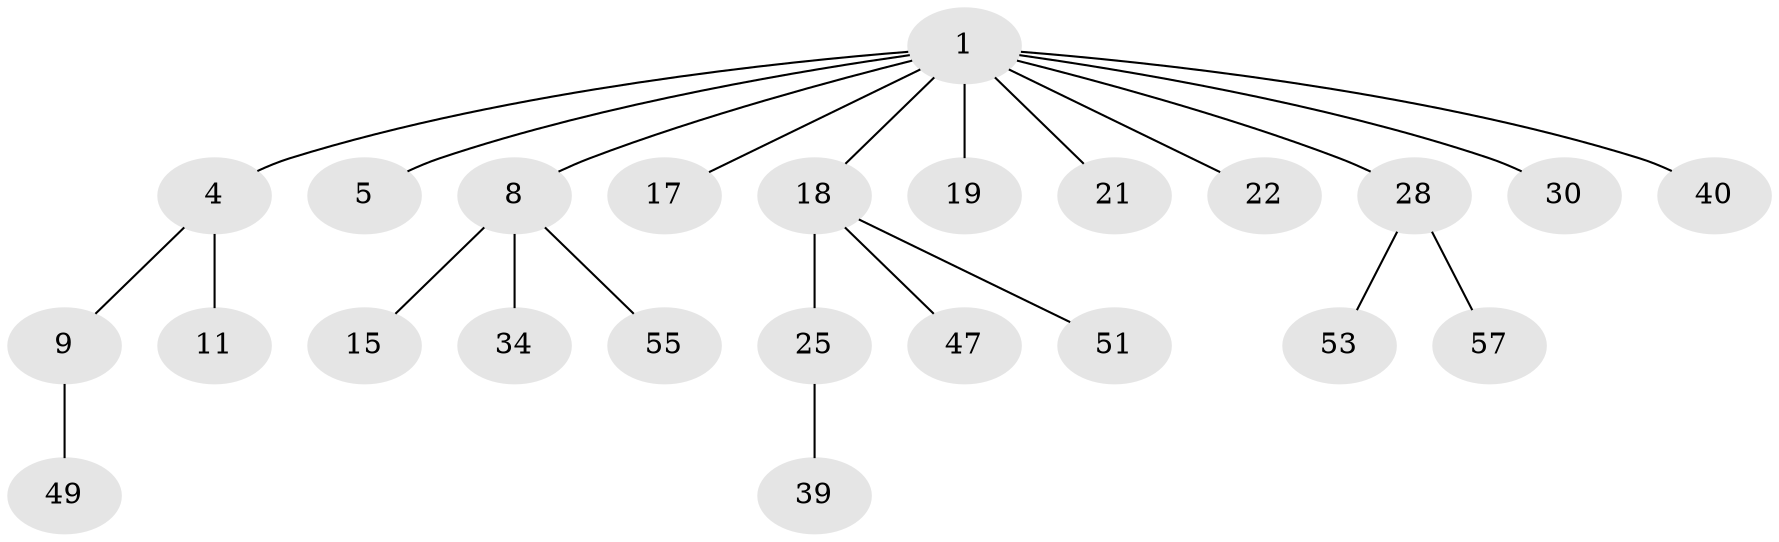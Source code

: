 // original degree distribution, {6: 0.016129032258064516, 2: 0.3225806451612903, 5: 0.04838709677419355, 3: 0.11290322580645161, 4: 0.04838709677419355, 1: 0.45161290322580644}
// Generated by graph-tools (version 1.1) at 2025/19/03/04/25 18:19:24]
// undirected, 24 vertices, 23 edges
graph export_dot {
graph [start="1"]
  node [color=gray90,style=filled];
  1 [super="+2+3"];
  4 [super="+6"];
  5 [super="+43"];
  8 [super="+33+50+12+41"];
  9 [super="+26+10"];
  11 [super="+14"];
  15;
  17 [super="+59+46"];
  18 [super="+23"];
  19 [super="+56"];
  21;
  22;
  25 [super="+32+38"];
  28 [super="+37+44+31+29"];
  30 [super="+42+36"];
  34;
  39;
  40;
  47;
  49;
  51;
  53;
  55;
  57;
  1 -- 5;
  1 -- 8;
  1 -- 18;
  1 -- 40;
  1 -- 19;
  1 -- 17;
  1 -- 4;
  1 -- 21;
  1 -- 22;
  1 -- 28;
  1 -- 30;
  4 -- 9;
  4 -- 11;
  8 -- 34;
  8 -- 55;
  8 -- 15;
  9 -- 49;
  18 -- 25;
  18 -- 51;
  18 -- 47;
  25 -- 39;
  28 -- 57;
  28 -- 53;
}
